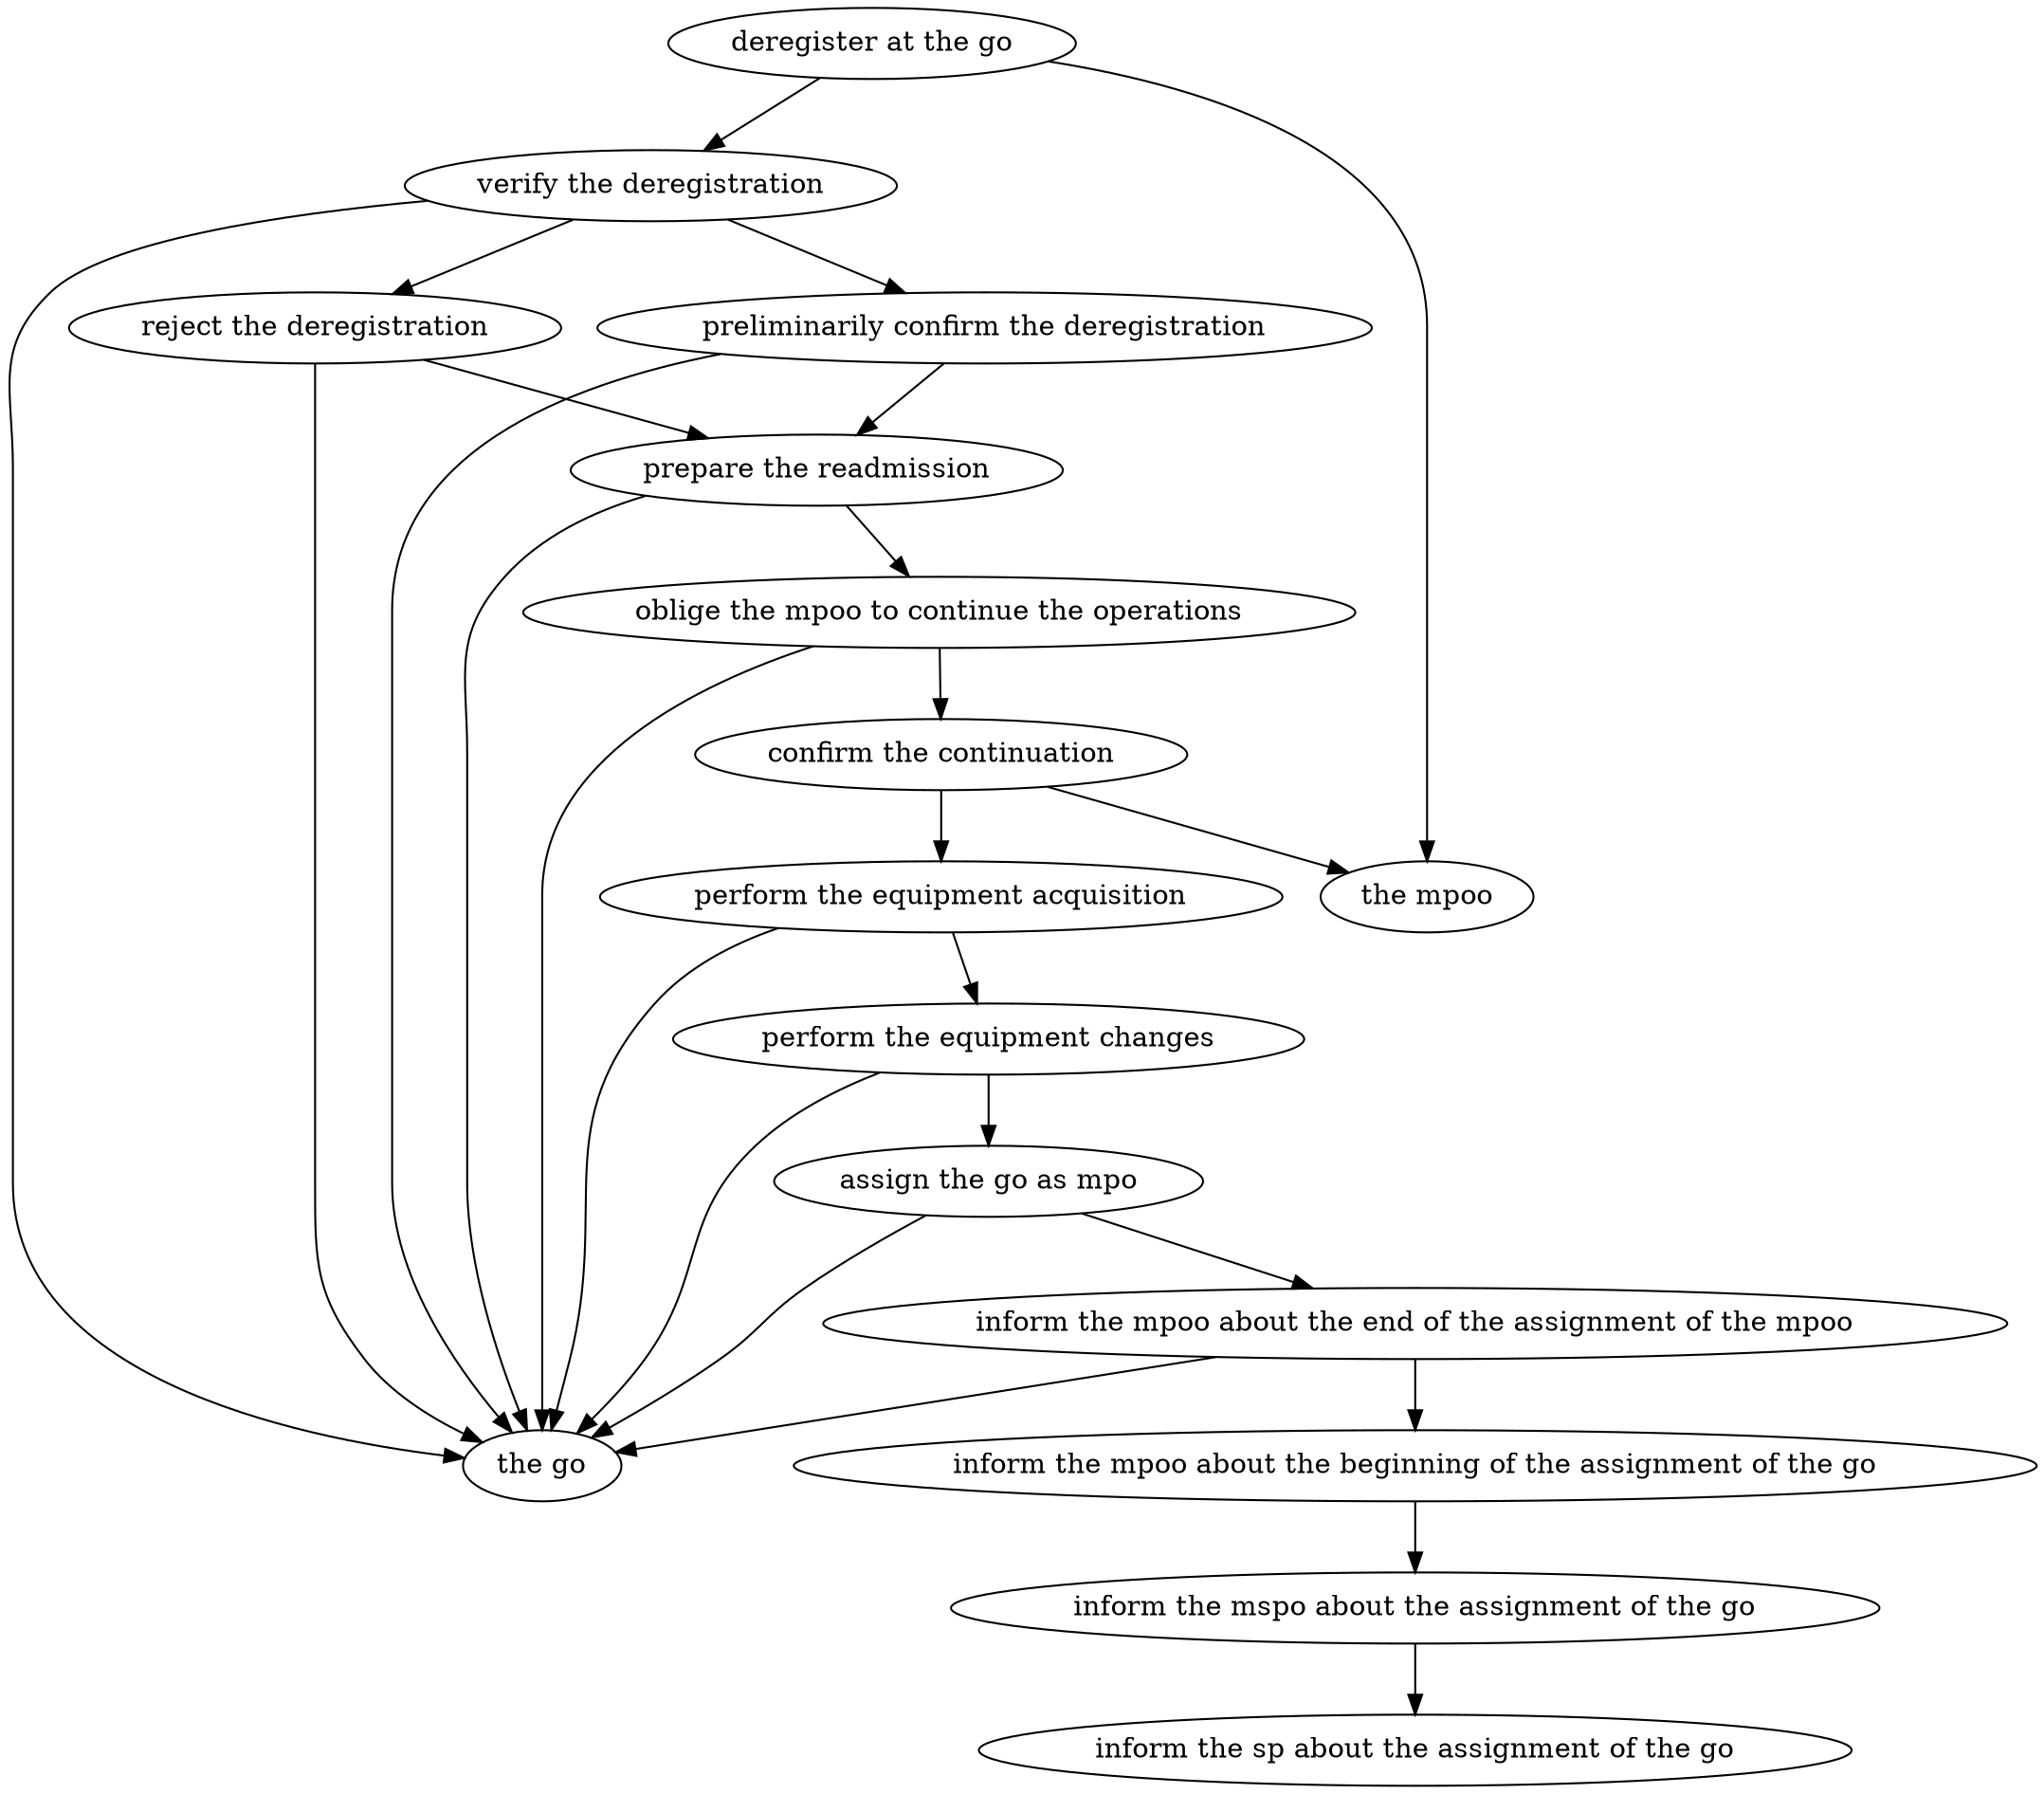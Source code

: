 strict digraph "doc-10.3" {
	graph [name="doc-10.3"];
	"deregister at the go"	[attrs="{'type': 'Activity', 'label': 'deregister at the go'}"];
	"verify the deregistration"	[attrs="{'type': 'Activity', 'label': 'verify the deregistration'}"];
	"deregister at the go" -> "verify the deregistration"	[attrs="{'type': 'flow', 'label': 'flow'}"];
	"the mpoo"	[attrs="{'type': 'Actor', 'label': 'the mpoo'}"];
	"deregister at the go" -> "the mpoo"	[attrs="{'type': 'actor performer', 'label': 'actor performer'}"];
	"reject the deregistration"	[attrs="{'type': 'Activity', 'label': 'reject the deregistration'}"];
	"verify the deregistration" -> "reject the deregistration"	[attrs="{'type': 'flow', 'label': 'flow'}"];
	"preliminarily confirm the deregistration"	[attrs="{'type': 'Activity', 'label': 'preliminarily confirm the deregistration'}"];
	"verify the deregistration" -> "preliminarily confirm the deregistration"	[attrs="{'type': 'flow', 'label': 'flow'}"];
	"the go"	[attrs="{'type': 'Actor', 'label': 'the go'}"];
	"verify the deregistration" -> "the go"	[attrs="{'type': 'actor performer', 'label': 'actor performer'}"];
	"prepare the readmission"	[attrs="{'type': 'Activity', 'label': 'prepare the readmission'}"];
	"reject the deregistration" -> "prepare the readmission"	[attrs="{'type': 'flow', 'label': 'flow'}"];
	"reject the deregistration" -> "the go"	[attrs="{'type': 'actor performer', 'label': 'actor performer'}"];
	"preliminarily confirm the deregistration" -> "prepare the readmission"	[attrs="{'type': 'flow', 'label': 'flow'}"];
	"preliminarily confirm the deregistration" -> "the go"	[attrs="{'type': 'actor performer', 'label': 'actor performer'}"];
	"oblige the mpoo to continue the operations"	[attrs="{'type': 'Activity', 'label': 'oblige the mpoo to continue the operations'}"];
	"prepare the readmission" -> "oblige the mpoo to continue the operations"	[attrs="{'type': 'flow', 'label': 'flow'}"];
	"prepare the readmission" -> "the go"	[attrs="{'type': 'actor performer', 'label': 'actor performer'}"];
	"confirm the continuation"	[attrs="{'type': 'Activity', 'label': 'confirm the continuation'}"];
	"oblige the mpoo to continue the operations" -> "confirm the continuation"	[attrs="{'type': 'flow', 'label': 'flow'}"];
	"oblige the mpoo to continue the operations" -> "the go"	[attrs="{'type': 'actor performer', 'label': 'actor performer'}"];
	"perform the equipment acquisition"	[attrs="{'type': 'Activity', 'label': 'perform the equipment acquisition'}"];
	"confirm the continuation" -> "perform the equipment acquisition"	[attrs="{'type': 'flow', 'label': 'flow'}"];
	"confirm the continuation" -> "the mpoo"	[attrs="{'type': 'actor performer', 'label': 'actor performer'}"];
	"perform the equipment changes"	[attrs="{'type': 'Activity', 'label': 'perform the equipment changes'}"];
	"perform the equipment acquisition" -> "perform the equipment changes"	[attrs="{'type': 'flow', 'label': 'flow'}"];
	"perform the equipment acquisition" -> "the go"	[attrs="{'type': 'actor performer', 'label': 'actor performer'}"];
	"assign the go as mpo"	[attrs="{'type': 'Activity', 'label': 'assign the go as mpo'}"];
	"perform the equipment changes" -> "assign the go as mpo"	[attrs="{'type': 'flow', 'label': 'flow'}"];
	"perform the equipment changes" -> "the go"	[attrs="{'type': 'actor performer', 'label': 'actor performer'}"];
	"inform the mpoo about the end of the assignment of the mpoo"	[attrs="{'type': 'Activity', 'label': 'inform the mpoo about the end of the assignment of the mpoo'}"];
	"assign the go as mpo" -> "inform the mpoo about the end of the assignment of the mpoo"	[attrs="{'type': 'flow', 'label': 'flow'}"];
	"assign the go as mpo" -> "the go"	[attrs="{'type': 'actor performer', 'label': 'actor performer'}"];
	"inform the mpoo about the beginning of the assignment of the go"	[attrs="{'type': 'Activity', 'label': 'inform the mpoo about the beginning of the assignment of the go'}"];
	"inform the mpoo about the end of the assignment of the mpoo" -> "inform the mpoo about the beginning of the assignment of the go"	[attrs="{'type': 'flow', 'label': 'flow'}"];
	"inform the mpoo about the end of the assignment of the mpoo" -> "the go"	[attrs="{'type': 'actor performer', 'label': 'actor performer'}"];
	"inform the mspo about the assignment of the go"	[attrs="{'type': 'Activity', 'label': 'inform the mspo about the assignment of the go'}"];
	"inform the mpoo about the beginning of the assignment of the go" -> "inform the mspo about the assignment of the go"	[attrs="{'type': 'flow', 'label': 'flow'}"];
	"inform the sp about the assignment of the go"	[attrs="{'type': 'Activity', 'label': 'inform the sp about the assignment of the go'}"];
	"inform the mspo about the assignment of the go" -> "inform the sp about the assignment of the go"	[attrs="{'type': 'flow', 'label': 'flow'}"];
}
